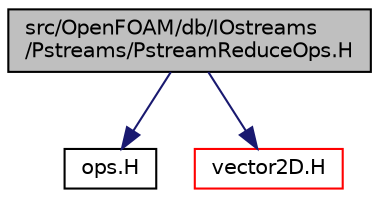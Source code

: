 digraph "src/OpenFOAM/db/IOstreams/Pstreams/PstreamReduceOps.H"
{
  bgcolor="transparent";
  edge [fontname="Helvetica",fontsize="10",labelfontname="Helvetica",labelfontsize="10"];
  node [fontname="Helvetica",fontsize="10",shape=record];
  Node1 [label="src/OpenFOAM/db/IOstreams\l/Pstreams/PstreamReduceOps.H",height=0.2,width=0.4,color="black", fillcolor="grey75", style="filled" fontcolor="black"];
  Node1 -> Node2 [color="midnightblue",fontsize="10",style="solid",fontname="Helvetica"];
  Node2 [label="ops.H",height=0.2,width=0.4,color="black",URL="$ops_8H.html",tooltip="Various functors for unary and binary operations. Can be used for parallel combine-reduce operations ..."];
  Node1 -> Node3 [color="midnightblue",fontsize="10",style="solid",fontname="Helvetica"];
  Node3 [label="vector2D.H",height=0.2,width=0.4,color="red",URL="$vector2D_8H.html"];
}
